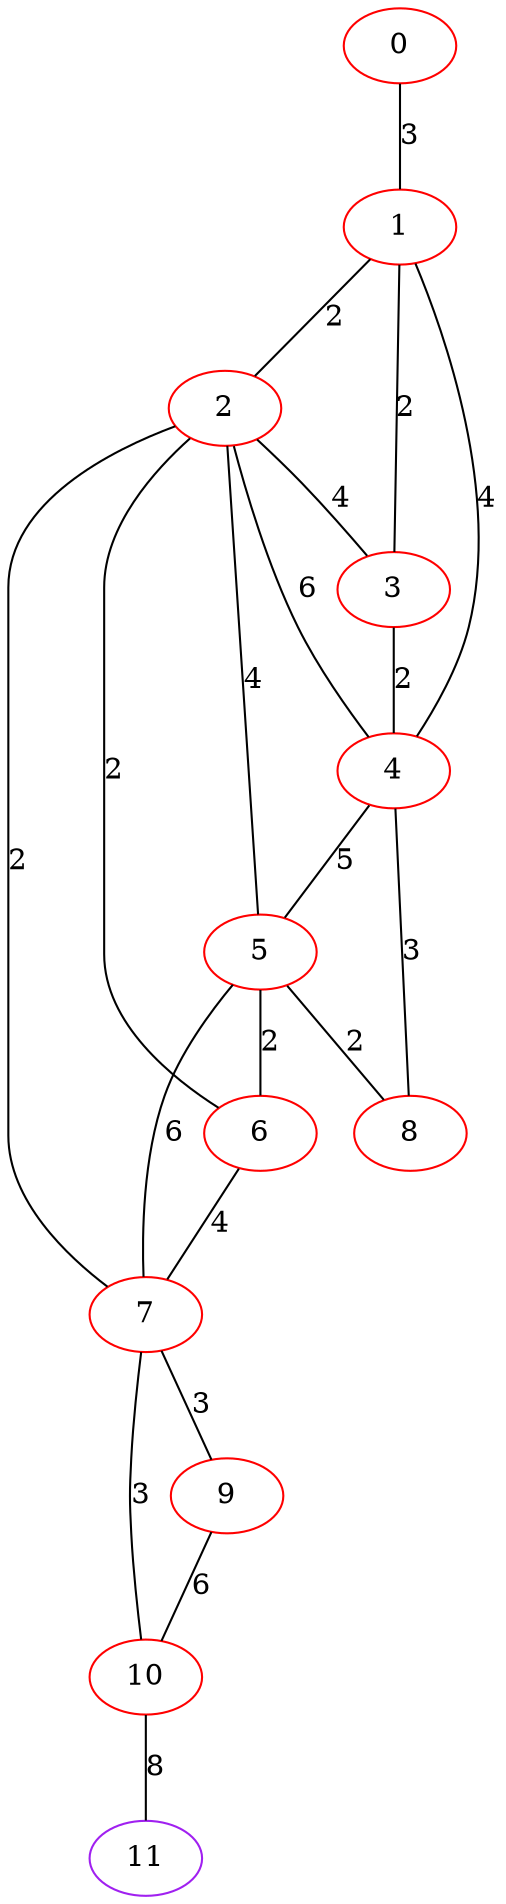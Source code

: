 graph "" {
0 [color=red, weight=1];
1 [color=red, weight=1];
2 [color=red, weight=1];
3 [color=red, weight=1];
4 [color=red, weight=1];
5 [color=red, weight=1];
6 [color=red, weight=1];
7 [color=red, weight=1];
8 [color=red, weight=1];
9 [color=red, weight=1];
10 [color=red, weight=1];
11 [color=purple, weight=4];
0 -- 1  [key=0, label=3];
1 -- 2  [key=0, label=2];
1 -- 3  [key=0, label=2];
1 -- 4  [key=0, label=4];
2 -- 3  [key=0, label=4];
2 -- 4  [key=0, label=6];
2 -- 5  [key=0, label=4];
2 -- 6  [key=0, label=2];
2 -- 7  [key=0, label=2];
3 -- 4  [key=0, label=2];
4 -- 8  [key=0, label=3];
4 -- 5  [key=0, label=5];
5 -- 8  [key=0, label=2];
5 -- 6  [key=0, label=2];
5 -- 7  [key=0, label=6];
6 -- 7  [key=0, label=4];
7 -- 9  [key=0, label=3];
7 -- 10  [key=0, label=3];
9 -- 10  [key=0, label=6];
10 -- 11  [key=0, label=8];
}
